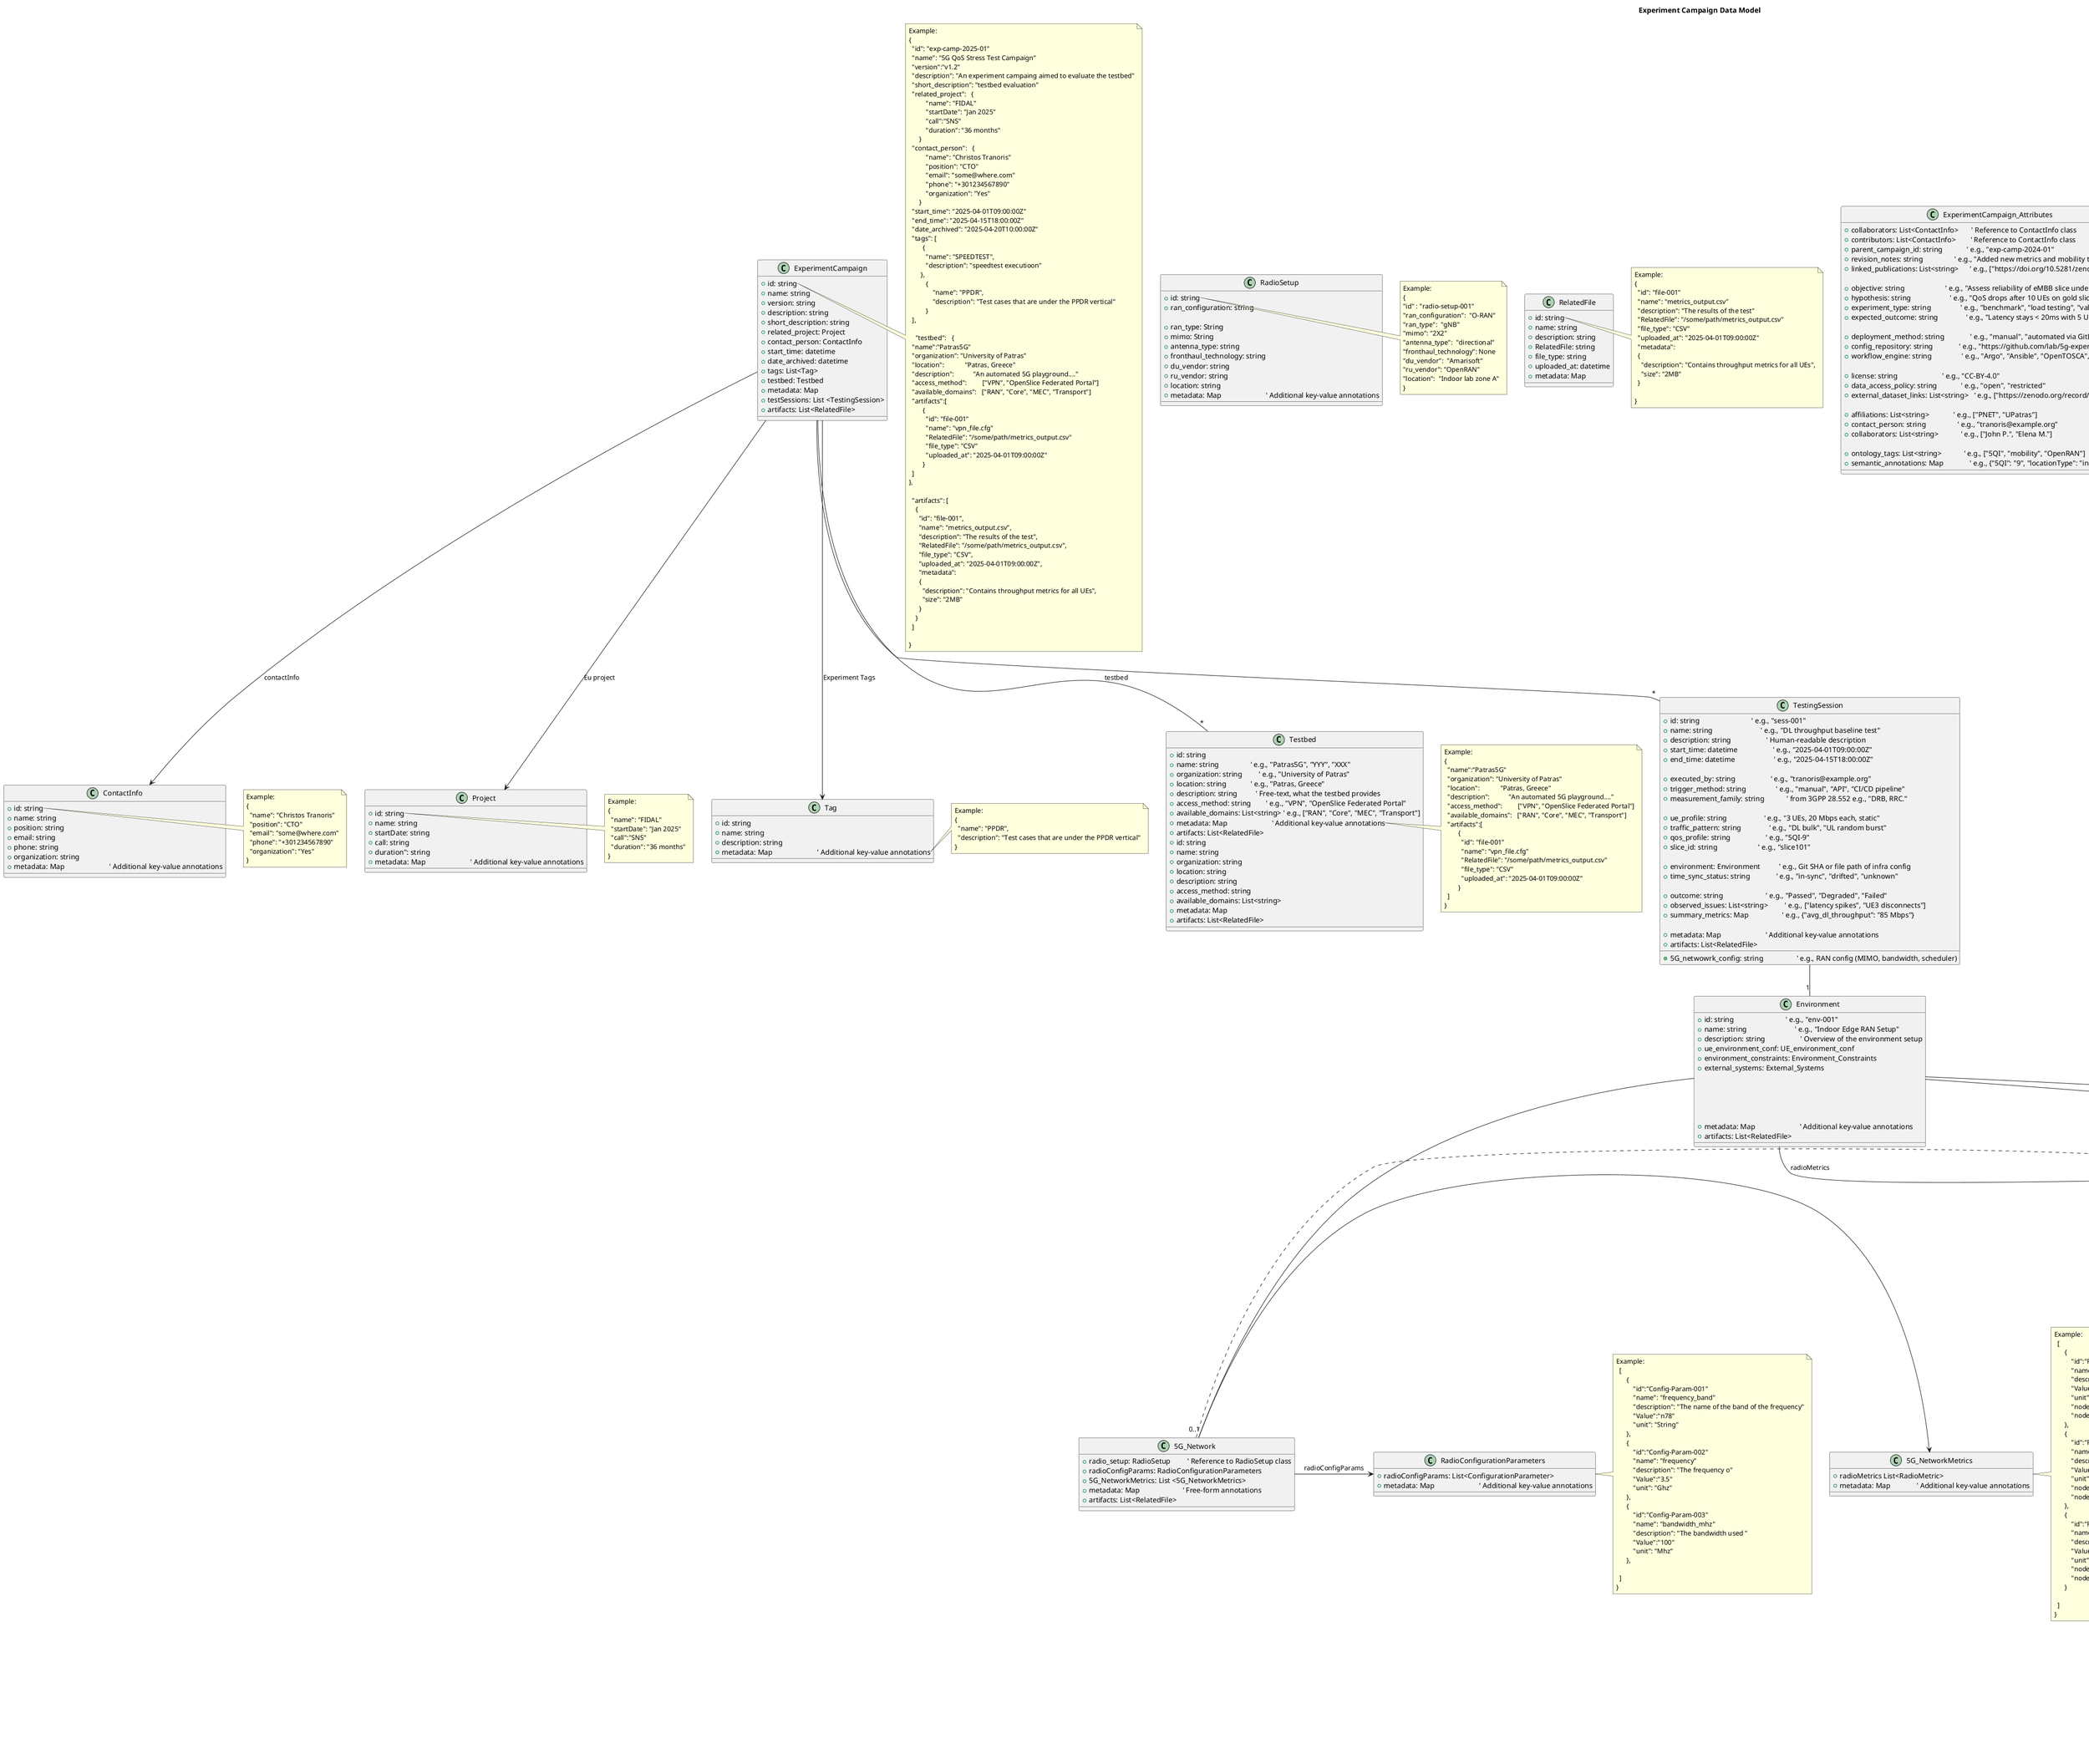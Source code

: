 '*************************************'
'UML Model of an Experiment Campaign Data Model
'Describes metadata related to properly storing and mamaging an experiement on top of 5G/network/cloud testbeds 
'
'Version: 0.1
'License: Apache 2.0
'
'Authors: 
'	Christos Tranoris, Univ. of Patras, GREECE
'
'
'
'*************************************'

@startuml
title Experiment Campaign Data Model


class ExperimentCampaign {
'=== Basic Attributes ===
  +id: string                          
  +name: string                         
  +version: string                       
  +description: string                  
  +short_description: string           
  +related_project: Project                
  +contact_person: ContactInfo           
  +start_time: datetime                 
  +date_archived: datetime            
  +tags: List<Tag>    
  +testbed: Testbed            
  +metadata: Map        
  +testSessions: List <TestingSession>
  +artifacts: List<RelatedFile>
}


note right of ExperimentCampaign::id
  Example:
  {
    "id": "exp-camp-2025-01"
    "name": "5G QoS Stress Test Campaign"
    "version":"v1.2"
    "description": "An experiment campaing aimed to evaluate the testbed"
    "short_description": "testbed evaluation"
    "related_project":   {
            "name": "FIDAL"
            "startDate": "Jan 2025"
            "call":"SNS"
            "duration": "36 months"
        }
    "contact_person":   {
            "name": "Christos Tranoris" 
            "position": "CTO"
            "email": "some@where.com"
            "phone": "+301234567890"
            "organization": "Yes"
        }
    "start_time": "2025-04-01T09:00:00Z"
    "end_time": "2025-04-15T18:00:00Z"
    "date_archived": "2025-04-20T10:00:00Z"
    "tags": [
          {
            "name": "SPEEDTEST",  
            "description": "speedtest executioon"
         },
            {
                "name": "PPDR",  
                "description": "Test cases that are under the PPDR vertical"
            }   
    ],

      "testbed":   {
    "name":"Patras5G"
    "organization": "University of Patras"
    "location":            "Patras, Greece"
    "description":           "An automated 5G playground...."
    "access_method":         ["VPN", "OpenSlice Federated Portal"]
    "available_domains":   ["RAN", "Core", "MEC", "Transport"]
    "artifacts":[
          {
            "id": "file-001"
            "name": "vpn_file.cfg"
            "RelatedFile": "/some/path/metrics_output.csv"  
            "file_type": "CSV"
            "uploaded_at": "2025-04-01T09:00:00Z"
          }
    ]
  },

    "artifacts": [
      {
        "id": "file-001",
        "name": "metrics_output.csv",
        "description": "The results of the test",
        "RelatedFile": "/some/path/metrics_output.csv",  
        "file_type": "CSV",
        "uploaded_at": "2025-04-01T09:00:00Z",
        "metadata": 
        {
          "description": "Contains throughput metrics for all UEs",
          "size": "2MB"
        }
      }
    ]

  }
end note

class Environment {
    +id: string                            ' e.g., "env-001"
    +name: string                          ' e.g., "Indoor Edge RAN Setup"
    +description: string                   ' Overview of the environment setup
    +ue_environment_conf: UE_environment_conf
    +environment_constraints: Environment_Constraints
    +external_systems: External_Systems


'   '=== Experimentation Features ===
'   +is_virtualized: boolean              ' e.g., true
'   +edge_location: string                ' e.g., "on-prem edge node"
'   +time_synchronized: boolean           ' e.g., true (for latency-sensitive tests)
'   +orchestration_platform: string       ' e.g., "ONAP", "OpenStack"



  +metadata: Map                        ' Additional key-value annotations
  +artifacts: List<RelatedFile>
}




class Testbed {
  +id: string
  +name: string                 ' e.g., "Patras5G", "YYY", "XXX"
  +organization: string         ' e.g., "University of Patras"
  +location: string             ' e.g., "Patras, Greece"
  +description: string          ' Free-text, what the testbed provides
  +access_method: string        ' e.g., "VPN", "OpenSlice Federated Portal"
  +available_domains: List<string> ' e.g., ["RAN", "Core", "MEC", "Transport"]
  +metadata: Map                        ' Additional key-value annotations
  +artifacts: List<RelatedFile>
}



class 5G_Network {
  +radio_setup: RadioSetup         ' Reference to RadioSetup class
  +radioConfigParams: RadioConfigurationParameters  
  +5G_NetworkMetrics: List <5G_NetworkMetrics>
  +metadata: Map                       ' Free-form annotations
  +artifacts: List<RelatedFile>
}


note right of 5G_Network
  Example:
  {
    "radio_setup": {
      "id": "radio-setup-001"
      "ran_configuration":  "O-RAN"
      "ran_type":  "gNB"
      "mimo": "2X2"                       
      "antenna_type":  "directional"ß
      "fronthaul_technology": None
      "du_vendor":  "Amarisoft"
      "ru_vendor": "OpenRAN"
      "location":  "Indoor lab zone A"
    }
    "radioConfigParams":[
        {
            "id":"Config-Param-001"
            "name": "frequency_band"
            "description": "The name of the band of the frequency"
            "Value":"n78"
            "unit": "String"
        },
        {
            "id":"Config-Param-002"
            "name": "frequency"
            "description": "The frequency o"
            "Value":"3.5"
            "unit": "Ghz"
        },
        {
            ...
        }
    ],
      "5G_NetworkMetrics":  [
        {
            "id":"Radio-Metric-001"
            "name": "cell_bandwidth"
            "description": "The total cell bandwidth"
            "Value":"320"
            "unit": "Mbps"
            "node": "CELL"
            "node_id":"cell_01"
        },
        {
            "id":"Radio-Metric-002"
            "name": "ue_cqi"
            "description": "The CQI as defined by the UE"
            "Value":"12"
            "unit": "int"
            "node": "UE"
            "node_id":"someImsi"
        },
        {
            "id":"Radio-Metric-003"
            "name": "number_of_connected_ues"
            "description": "number_of_connected_ues"
            "Value":"3"
            "unit": "int"
            "node": "CORE"
            "node_id":"CORE_IP"
        }

    ]    
  }
end note
class RadioSetup{
  +id: string                     
  +ran_configuration: string
    '  "O-RAN" ,"DU-RU split","F1 interface","Centralized RAN (C-RAN)","Distributed RAN (D-RAN)","Hybrid RAN"
        
  +ran_type: String
    '    "gNB" ,"CU-DU",    "O-RU","macro cell","small cell"         
  +mimo: String
    '  "2X2" ,"4x4" , "8x8",   "Massive MIMO"                        
  +antenna_type: string               
         ' e.g., "directional", "omni", "massive-array"
  +fronthaul_technology: string       
         ' e.g., "eCPRI", "NGFI", "F1"
  +du_vendor: string                  
         ' e.g., "Nokia", "Samsung", "Amarisoft"
  +ru_vendor: string                  
         ' e.g., "Fujitsu", "NEC", "OpenRAN"
  +location: string                   
         ' e.g., "Indoor lab zone A"           
  +metadata: Map                        ' Additional key-value annotations
}



note right of RadioSetup::id
  Example:
  {
  "id" : "radio-setup-001"
  "ran_configuration":  "O-RAN"
  "ran_type":  "gNB"
  "mimo": "2X2"                       
  "antenna_type":  "directional"
  "fronthaul_technology": None
  "du_vendor":  "Amarisoft"
  "ru_vendor": "OpenRAN"
  "location":  "Indoor lab zone A"
  }
end note


class 5G_NetworkMetrics{
    +radioMetrics List<RadioMetric>
    +metadata: Map              ' Additional key-value annotations
}
note right of 5G_NetworkMetrics
  Example:
    [
        {
            "id":"Radio-Metric-001"
            "name": "cell_bandwidth"
            "description": "The total cell bandwidth"
            "Value":"320"
            "unit": "Mbps"
            "node": "CELL"
            "node_id":"cell_01"
        },
        {
            "id":"Radio-Metric-002"
            "name": "ue_cqi"
            "description": "The CQI as defined by the UE"
            "Value":"12"
            "unit": "int"
            "node": "UE"
            "node_id":"someImsi"
        },
        {
            "id":"Radio-Metric-003"
            "name": "number_of_connected_ues"
            "description": "number_of_connected_ues"
            "Value":"3"
            "unit": "int"
            "node": "CORE"
            "node_id":"CORE_IP"
        }

    ]           
  }
end note


class RadioConfigurationParameters{
    +radioConfigParams: List<ConfigurationParameter>
    +metadata: Map                        ' Additional key-value annotations
}

note right of RadioConfigurationParameters
  Example:
    [
        {
            "id":"Config-Param-001"
            "name": "frequency_band"
            "description": "The name of the band of the frequency"
            "Value":"n78"
            "unit": "String"
        },
        {
            "id":"Config-Param-002"
            "name": "frequency"
            "description": "The frequency o"
            "Value":"3.5"
            "unit": "Ghz"
        },
        {
            "id":"Config-Param-003"
            "name": "bandwidth_mhz"
            "description": "The bandwidth used "
            "Value":"100"
            "unit": "Mhz"
        },

        '   "channel_bandwidth_mhz: int          ' e.g., 20
        '   "tx_power_dbm: float                 ' e.g., 43.0
        '   "scheduler_type: string              ' e.g., "proportional fair", "round robin", "QoS-aware"
        '   "slicing_support": boolean            ' e.g., true
        '   "supported_qos_profiles": List<string>' e.g., ["5QI-9", "5QI-7"]
        ' "   tdd_config": string                  ' e.g., "DL/UL ratio 7:3", optional for TDD bands
    ]           
  }
end note

' class ComputeDomain {
'   +node_type: string                 ' e.g., "Edge Node", "VM", "Baremetal"
'   +architecture: string             ' e.g., "x86_64", "arm64"
'   +cpu_cores: int                   ' e.g., 16
'   +cpu_model: string                ' e.g., "Intel Xeon Gold 6226R"
'   +ram_gb: int                      ' e.g., 64
'   +storage_gb: int                  ' e.g., 1000
'   +storage_type: string             ' e.g., "NVMe", "HDD", "Ceph Block"
'   +gpu: boolean                     ' e.g., true
'   +gpu_model: string                ' e.g., "NVIDIA A100", optional
'   +virtualization: string           ' e.g., "KVM", "Docker"
'   +container_runtime: string        ' e.g., "containerd", "Docker", "CRI-O"
'   +orchestrator: string             ' e.g., "Kubernetes", "OpenStack", "openSlice", "ONAP", "OSM"
'   +k8s_distribution: string         ' e.g., "vanilla", "MicroK8s", "OpenShift"
'   +numa_enabled: boolean            ' e.g., true
'   +hugepages_enabled: boolean       ' e.g., true
'   +isolation_level: string          ' e.g., "shared", "dedicated"
'   +performance_profile: string      ' e.g., "realtime", "balanced"
'   +os_image: string                 ' e.g., "Ubuntu 22.04 LTS", "Red Hat 8"
'   +kernel_version: string           ' e.g., "5.15.0-72-generic"
'   +hypervisor_type: string          ' e.g., "QEMU", "none"
'   +cloud_provider: string           ' e.g., "OpenStack", "AWS", "Private"
'   +metadata: Map                    ' Any extra info
'   +artifacts: List<RelatedFile>
' }


' class TransportDomain {
'   +type: string                       ' e.g., "fiber", "microwave", "satellite", "VXLAN"
'   +bandwidth_mbps: int               ' e.g., 10000
'   +latency_ms: float                 ' e.g., 1.2
'   +jitter_ms: float                  ' e.g., 0.3
'   +packet_loss_rate: float           ' e.g., 0.01 for 1%
'   +duplex_mode: string               ' e.g., "full", "half"
'   +mtu: int                          ' e.g., 1500
'   +qos_support: boolean              ' e.g., true
'   +qos_mechanism: string             ' e.g., "DiffServ", "IntServ", "5QI"
'   +traffic_engineering: string       ' e.g., "segment routing", "TE tunnels"
'   +encapsulation: string             ' e.g., "VXLAN", "MPLS", "GRE"
'   +slicing_support: boolean          ' e.g., true
'   +virtual_link: boolean             ' e.g., true for overlay links
'   +underlay_type: string             ' e.g., "physical", "VPN", "SD-WAN"
'   +interfaces_involved: List<string> ' e.g., ["eth0", "eth1", "ge-0/0/1"]
'   +service_provider: string          ' e.g., "Telecom A", "Own infra"
'   +redundancy: string                ' e.g., "dual-homed", "ring", "none"
'   +availability: string              ' e.g., "99.99%"
'   +synchronization_support: boolean  ' e.g., true
'   +sync_type: string                 ' e.g., "PTP", "NTP"
'   +monitoring_enabled: boolean       ' e.g., true
'   +monitoring_tool: string           ' e.g., "TWAMP", "Y.1731", "Prometheus exporter"
'   +notes: string                     ' Optional free-form notes
'   +metadata: Map                     ' Extra key-value annotations
'   +artifacts: List<RelatedFile>
' }


' class GSMA_GSTCharacteristics {

'   '=== Availability & Reliability ===
'   +availability: string                   ' e.g., "99.999%"
'   +reliability: string                    ' e.g., "99.999%"
'   +survivability: string                  ' e.g., "full resilience"
'   +energy_efficiency: string              ' e.g., "optimized"

'   '=== Area, Mobility & Velocity ===
'   +area_of_service: string                ' e.g., "indoor lab", "urban zone"
'   +supported_device_velocity: string      ' e.g., "pedestrian", "vehicular"
'   +ue_density: string                     ' e.g., "1000 devices/km^2"
'   +mobility_level: string                 ' e.g., "stationary", "high-speed"

'   '=== Latency, Delay, Timing ===
'   +latency_upf_to_app_server: string      ' e.g., "<10ms"
'   +delay_tolerance: string                ' e.g., "tolerant", "intolerant"
'   +jitter: string                         ' e.g., "<2ms"
'   +synchronicity: string                  ' e.g., "tight", "loose"
'   +application_latency_requirement: string' e.g., "<20ms"
'   +time_synchronization: string           ' e.g., "PTP", "NTP", "none"

'   '=== Throughput & Capacity ===
'   +uplink_throughput_per_slice: string    ' e.g., "10 Mbps"
'   +uplink_max_throughput_per_ue: string   ' e.g., "2 Mbps"
'   +downlink_throughput_per_slice: string  ' e.g., "100 Mbps"
'   +downlink_max_throughput_per_ue: string ' e.g., "25 Mbps"
'   +capacity: string                       ' e.g., "500 GB/month"
'   +area_traffic_capacity: string          ' e.g., "5 Mbps/m^2"

'   '=== Security & Privacy ===
'   +security_level: string                 ' e.g., "standard", "enhanced"
'   +user_management_openness: string       ' e.g., "open", "controlled"
'   +nssaa_support: boolean                 ' e.g., true

'   '=== Session & QoS ===
'   +slice_qos: string                      ' e.g., "Gold", "Best Effort"
'   +session_continuity: string             ' e.g., "always", "best effort"
'   +simultaneous_use_of_slice: boolean     ' e.g., true
'   +max_number_of_pdu_sessions: int        ' e.g., 50
'   +max_ues_with_pdu_or_pdn: int           ' e.g., 100

'   '=== Slice Characteristics ===
'   +isolation_level: string                ' e.g., "high"
'   +network_slice_type: string             ' e.g., "eMBB", "URLLC"
'   +slice_service_type: string             ' e.g., "industrial-automation"
'   +slice_customer_type: string            ' e.g., "enterprise"
'   +slice_lifecycle: string                ' e.g., "long", "on-demand"
'   +slice_differentiator: string           ' e.g., "slice101"
'   +resource_sharing_level: string         ' e.g., "shared", "dedicated"
'   +access_type: string                    ' e.g., "3GPP", "non-3GPP"
'   +radio_spectrum: string                 ' e.g., "3.5GHz", "licensed"

'   '=== Traffic & Protocol Support ===
'   +non_ip_traffic_support: boolean        ' e.g., false
'   +group_communication_support: boolean   ' e.g., true
'   +communication_pattern: string          ' e.g., "unicast", "broadcast"
'   +max_supported_packet_size: string      ' e.g., "1500 bytes"
'   +vxpc_scheduled_mode: boolean           ' e.g., false
'   +vxpc_parameter_provisioning: string    ' e.g., "static", "dynamic"
'   +pdu_set_support: boolean               ' e.g., false

'   '=== Application & Service Features ===
'   +mission_critical_support: boolean      ' e.g., false
'   +mmtel_support: boolean                 ' e.g., false
'   +mps_support: boolean                   ' e.g., true
'   +location_service_support: boolean      ' e.g., true
'   +location_accuracy: string              ' e.g., "<1m"
'   +positioning_support: boolean           ' e.g., true
'   +positioning_accuracy: string           ' e.g., "<5m"

'   '=== Analytics & Monitoring ===
'   +performance_monitoring: boolean        ' e.g., true
'   +performance_prediction: boolean        ' e.g., false
'   +monitoring_and_analytics: boolean      ' e.g., true

'   '=== UE & Network Limits ===
'   +max_number_of_ues: int                 ' e.g., 100
'   +connection_count: int                  ' e.g., 200
'   +network_functions_owned_by_customer: boolean ' e.g., false
'   +supported_data_networks: List<string>  ' e.g., ["internet", "private5g"]
'   +ssc_mode_support: List<string>         ' e.g., ["SSC mode 1", "SSC mode 2"]

'   '=== Resource Management ===
'   +priority_level: string                 ' e.g., "high"
'   +preemption_capability: string          ' e.g., "may preempt"
'   +preemption_vulnerability: string       ' e.g., "not preemptible"

'   '=== Scheduling & Timing Constraints ===
'   +availability_time_window: string       ' e.g., "24/7", "09:0018:00"

'   '=== Other / Metadata ===
'   +metadata: Map                          ' Free-form data
'   +artifacts: List<RelatedFile>
' }



class TestingSession {
  +id: string                            ' e.g., "sess-001"
  +name: string                          ' e.g., "DL throughput baseline test"
  +description: string                   ' Human-readable description
  +start_time: datetime                   ' e.g., "2025-04-01T09:00:00Z"
  +end_time: datetime                     ' e.g., "2025-04-15T18:00:00Z"
  
  '=== Execution Details ===
  +executed_by: string                   ' e.g., "tranoris@example.org"
  +trigger_method: string                ' e.g., "manual", "API", "CI/CD pipeline"
  +measurement_family: string            ' from 3GPP 28.552 e.g., "DRB, RRC."

  '=== Session Parameters ===
  +ue_profile: string                    ' e.g., "3 UEs, 20 Mbps each, static"
  +traffic_pattern: string               ' e.g., "DL bulk", "UL random burst"
  +qos_profile: string                   ' e.g., "5QI-9"
  +slice_id: string                      ' e.g., "slice101"

  '=== Test Conditions & Setup ===
  +environment: Environment          ' e.g., Git SHA or file path of infra config
'   +network_config_snapshot: string       ' e.g., export of routing/slice/QoS config
  +5G_netwowrk_config: string                  ' e.g., RAN config (MIMO, bandwidth, scheduler)
  +time_sync_status: string              ' e.g., "in-sync", "drifted", "unknown"

  '=== Outcome Summary ===
  +outcome: string                       ' e.g., "Passed", "Degraded", "Failed"
  +observed_issues: List<string>         ' e.g., ["latency spikes", "UE3 disconnects"]
  +summary_metrics: Map                  ' e.g., {"avg_dl_throughput": "85 Mbps"}
  
  +metadata: Map                        ' Additional key-value annotations
  +artifacts: List<RelatedFile>
}


' class TestProcedure {
'   +id: string                            ' e.g., "tp-001"
'   +name: string                          ' e.g., "UL baseline throughput test"
'   +overview: string                      ' Brief description of the procedure
'   +steps: List<string>                   ' Ordered list of human-readable steps
'   +toolchain: List<string>               ' e.g., ["iperf3", "tc", "vnf-monitor"]
'   +execution_mode: string                ' e.g., "manual", "automated", "hybrid"
'   +script_refs: List<string>             ' e.g., ["scripts/run-iperf.sh", "ansible/test.yml"]
'   +trigger_conditions: List<string>      ' e.g., ["after RAN init", "UE attach confirmed"]
'   +success_criteria: List<string>        ' e.g., ["latency < 10ms", "no packet loss"]
'   +rollback_plan: string                 ' e.g., "Reset DU, reapply config"
'   +expected_duration_min: int            ' e.g., 15
'   +depends_on: List<string>              ' e.g., ["infra-init", "slice-deploy"]
'   +metadata: Map                        ' Additional key-value annotations
'   +artifacts: List<RelatedFile>
' }


class RelatedFile {
  +id: string
  +name: string
  +description: string
  +RelatedFile: string
  +file_type: string
  +uploaded_at: datetime
  +metadata: Map
}

note right of RelatedFile::id
  Example:
  {
    "id": "file-001"
    "name": "metrics_output.csv"
    "description": "The results of the test"
    "RelatedFile": "/some/path/metrics_output.csv"  
    "file_type": "CSV"
    "uploaded_at": "2025-04-01T09:00:00Z"
    "metadata": 
    {
      "description": "Contains throughput metrics for all UEs",
      "size": "2MB"
    }

  }
end note

' class ObservationPoint {
'   +id: string
'   +name: string
'   +type: string                     ' e.g., "5G Core Interface", "RAN Entity", "Log File"
'   +location: string                 ' Logical or physical location
'   +target_component: string         ' e.g., "N3", "N6", "gNB", "UPF", "K8s Node"
'   +interface_name: string           ' e.g., "eth0", "N3", "Gi", "s1"
'   +collection_tool: string          ' e.g., "tcpdump", "Prometheus exporter"
'   +description: string              ' Free-text description
'   +metadata: Map                        ' Additional key-value annotations
'   +artifacts: List<RelatedFile>
' }

' class MeasurementTool {
'   +id: string
'   +name: string                     ' e.g., "iperf3", "tcpdump", "Prometheus"
'   +type: string                     ' e.g., "active", "passive", "synthetic", "telemetry"
'   +version: string                  ' e.g., "3.11"
'   +description: string              ' e.g., "Used for UDP throughput testing"
'   +target_layer: string             ' e.g., "network", "application", "radio"
'   +collection_mode: string          ' e.g., "inline", "agent-based", "sidecar"
'   +output_format: string            ' e.g., "JSON", "CSV", "PCAP", "Prometheus format"
'   +metadata: Map
' }


' ExperimentCampaign -- "1" Environment
ExperimentCampaign  -- "*" TestingSession

' Environment  -- "0..1" GSMA_GSTCharacteristics
Environment  -- "0..1" 5G_Network
' Environment  -- "0..1" ComputeDomain
' Environment  -- "0..1" TransportDomain
' Environment -- "*" Testbed : "testbed_refs"

' TestingSession  -- "1" TestProcedure
' TestingSession  -- "*" ObservationPoint : "observations"
' TestingSession  -- "*" MeasurementTool : "measurement_tools"

'***************************
'***************************
'NEW CONNECTIONS
'***************************
'***************************
'TODO: ExperimentCampaign *-- "1" ExperimentCampaign_Attributes
ExperimentCampaign--> ContactInfo : contactInfo
ExperimentCampaign --> Project : Eu project
ExperimentCampaign --> Tag : Experiment Tags
ExperimentCampaign -- "*" Testbed : "testbed"
5G_Network->5G_NetworkMetrics : "radioMetrics"
5G_Network->RadioConfigurationParameters : "radioConfigParams"
TestingSession -- "1" Environment

Environment-- UE_environment_conf
Environment--> Environment_Constraints
Environment--> External_Systems
'***************************
'***************************
'NEW CLASSES
'***************************
'***************************
class ContactInfo {
+ id: string
  + name: string 
  + position: string
  + email: string
  + phone: string
  + organization: string
  + metadata: Map                        ' Additional key-value annotations
}


note right of ContactInfo::id
  Example:
  {
    "name": "Christos Tranoris" 
    "position": "CTO"
    "email": "some@where.com"
    "phone": "+301234567890"
    "organization": "Yes"
  }
end note


class Project {
  + id: string
  + name: string 
  + startDate: string 
  + call: string 
  + duration": string 
  +metadata: Map                        ' Additional key-value annotations
}



note right of Project::id
  Example:
  {
    "name": "FIDAL"
    "startDate": "Jan 2025"
    "call":"SNS"
    "duration": "36 months"
  }
end note



class Tag {
  + id: string
  + name: string 
  + description: string
  +metadata: Map                        ' Additional key-value annotations
}
note right of Tag::data
  Example:
  {
    "name": "PPDR",  
    "description": "Test cases that are under the PPDR vertical"
  }
end note



class Testbed {
  + id: string
  + name: string                
  + organization: string      
  + location: string             
  + description: string        
  + access_method: string   
  + available_domains: List<string> 
  + metadata: Map            
  + artifacts: List<RelatedFile>
}


note right of Testbed::data
  Example:
  {
    "name":"Patras5G"
    "organization": "University of Patras"
    "location":            "Patras, Greece"
    "description":           "An automated 5G playground...."
    "access_method":         ["VPN", "OpenSlice Federated Portal"]
    "available_domains":   ["RAN", "Core", "MEC", "Transport"]
    "artifacts":[
          {
            "id": "file-001"
            "name": "vpn_file.cfg"
            "RelatedFile": "/some/path/metrics_output.csv"  
            "file_type": "CSV"
            "uploaded_at": "2025-04-01T09:00:00Z"
          }
    ]
  }
end note



class UE_environment_conf{
  '=== UE Configuration ===
  +ue_types: List<string>               
  ' e.g., ["Qualcomm X55", "Samsung S21"]
  +ue_count: int                       
   ' e.g., 5
  +ue_distribution: string             
   ' e.g., "uniform", "clustered"
  +mobility_model: string              
   ' e.g., "static", "pedestrian", "vehicular"
}
note right of UE_environment_conf
  Example:
  {
    "ue_types": ["Qualcomm X55", "Samsung S21"]
    "ue_count": 5
    "ue_distribution": "uniform"
    "mobility_model": "static"
  }
end note


class Environment_Constraints {
  '=== Environmental Constraints ===
  +location_type: string                
  ' e.g., "indoor", "urban", "rural"
  +distance_from_cell: string           
  ' e.g., "~5m"
  +interference_conditions: string      
  ' e.g., "low", "moderate", "high"
  +coverage_type: string                
  ' e.g., "macro", "small cell", "indoor hotspot"
}

note right of Environment_Constraints
  Example:
  {
    "location_type": "indoor",
    "distance_from_cell": "~5m",
    "interference_conditions": "low",
    "coverage_type": "macro"
  }
end note


class External_Systems{
  '=== External Systems ===
  +external_emulators: List<string>     ' e.g., ["UEsim", "Ns3"]
  +external_traffic_sources: List<string> ' e.g., ["iperf3", "TrafGen"]
  +monitoring_stack: string             ' e.g., "Prometheus + Grafana"
}


note right of External_Systems
    Example
    {
        "external_emulators":
            ["UEsim",
             "Ns3"]
        "external_traffic_sources": 
            ["iperf3",
             "TrafGen"]
        "monitoring_stack": "Prometheus + Grafana"
    }
end note


'**********************************
'**********************************
'ATTRIBUTE CLASSES
'**********************************
'**********************************
class ExperimentCampaign_Attributes {
    +collaborators: List<ContactInfo>       ' Reference to ContactInfo class
    +contributors: List<ContactInfo>        ' Reference to ContactInfo class
    '=== Versioning & Lineage ===
    +parent_campaign_id: string             ' e.g., "exp-camp-2024-01"
    +revision_notes: string                 ' e.g., "Added new metrics and mobility tests"
    +linked_publications: List<string>      ' e.g., ["https://doi.org/10.5281/zenodo.1234567"]

    '=== Design Metadata ===
    +objective: string                      ' e.g., "Assess reliability of eMBB slice under load"
    +hypothesis: string                     ' e.g., "QoS drops after 10 UEs on gold slice"
    +experiment_type: string                ' e.g., "benchmark", "load testing", "validation"
    +expected_outcome: string               ' e.g., "Latency stays < 20ms with 5 UEs"

    '=== Orchestration & Automation ===
    +deployment_method: string              ' e.g., "manual", "automated via GitLab CI"
    +config_repository: string              ' e.g., "https://github.com/lab/5g-experiments"
    +workflow_engine: string                ' e.g., "Argo", "Ansible", "OpenTOSCA", OpenSlice

    '=== Licensing & Data Sharing ===
    +license: string                        ' e.g., "CC-BY-4.0"
    +data_access_policy: string             ' e.g., "open", "restricted"
    +external_dataset_links: List<string>   ' e.g., ["https://zenodo.org/record/123456"]

    '=== Collaboration & Ownership ===
    +affiliations: List<string>             ' e.g., ["PNET", "UPatras"]
    +contact_person: string                 ' e.g., "tranoris@example.org"
    +collaborators: List<string>            ' e.g., ["John P.", "Elena M."]

    '=== Semantics & Interoperability ===
    +ontology_tags: List<string>            ' e.g., ["5QI", "mobility", "OpenRAN"]
    +semantic_annotations: Map              ' e.g., {"5QI": "9", "locationType": "indoor"}
}



class 5G_Network_Attributes {
  +ran_configuration: string           ' e.g., "O-RAN DU-RU split, F1 interface"
  +ran_type: string                    ' e.g., "gNB", "CU-DU", "O-RU", "macro", "small cell"
  +frequency_band: string              ' e.g., "n78", "3.5GHz"
  +bandwidth_mhz: int                  ' e.g., 100
  +channel_bandwidth_mhz: int          ' e.g., 20
  +mimo: string                        ' e.g., "4x4", "8x8", "Massive MIMO"
  +antenna_type: string                ' e.g., "directional", "omni", "massive-array"
  +tx_power_dbm: float                 ' e.g., 43.0
  +scheduler_type: string              ' e.g., "proportional fair", "round robin", "QoS-aware"
  +slicing_support: boolean            ' e.g., true
  +supported_qos_profiles: List<string>' e.g., ["5QI-9", "5QI-7"]
  +fronthaul_technology: string        ' e.g., "eCPRI", "NGFI", "F1"
  +du_vendor: string                   ' e.g., "Nokia", "Samsung", "Amarisoft"
  +ru_vendor: string                   ' e.g., "Fujitsu", "NEC", "OpenRAN"
  +tdd_config: string                  ' e.g., "DL/UL ratio 7:3", optional for TDD bands
  +ran_slice_id: string                ' e.g., "slice-101"
  +location: string                    ' e.g., "Indoor lab zone A"
  +mobility_scenario: string           ' e.g., "static", "walking", "vehicular"
  +coverage_radius_m: int             ' e.g., 100
  +interference_profile: string        ' e.g., "low", "moderate", "urban-high"
  +ric_enabled: boolean                ' e.g., true
  +ric_controller: string              ' e.g., "near-RT RIC, ONF SD-RAN"
  +xapps_used: List<string>            ' e.g., ["QoS Optimizer", "RLC Scheduler"]
    '=== Network Modes & Features ===
  +network_architecture: string         ' e.g., "5G-SA", "5G-NSA"
  +dual_connectivity: boolean           ' e.g., false
  +carrier_aggregation: boolean         ' e.g., true
  +mec_enabled: boolean                 ' e.g., true
  +metadata: Map                       ' Free-form annotations
  +artifacts: List<RelatedFile>
}
@enduml
